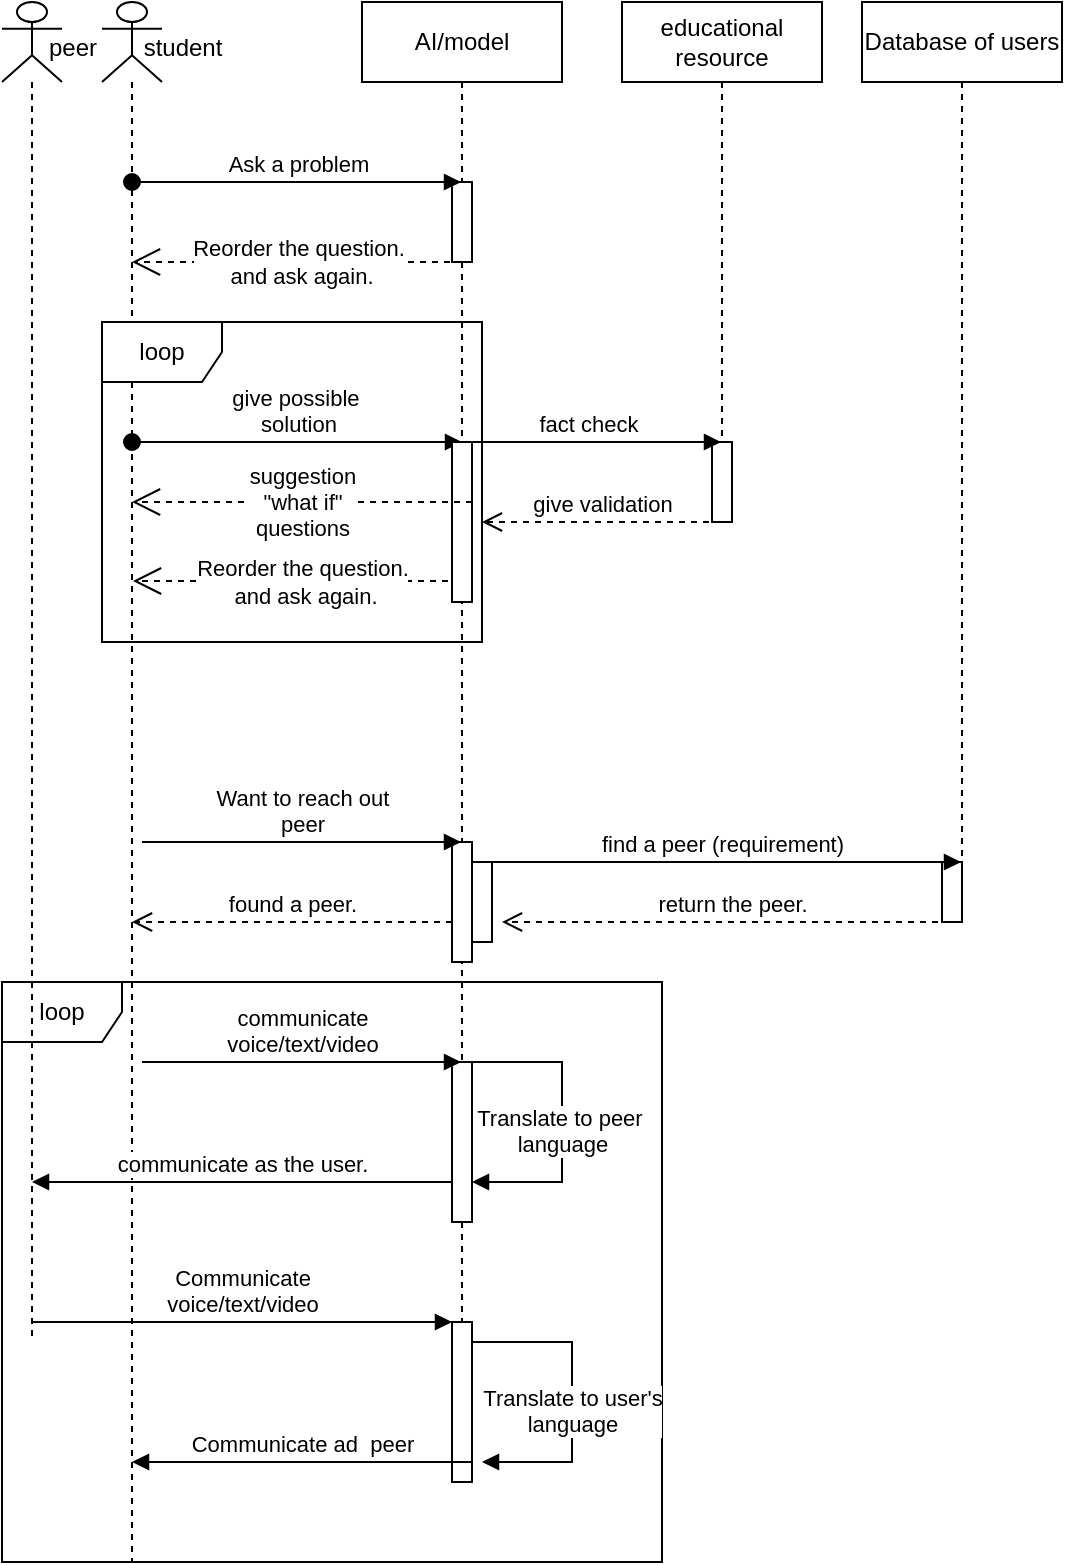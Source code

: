 <mxfile version="24.2.0" type="github">
  <diagram name="Page-1" id="13e1069c-82ec-6db2-03f1-153e76fe0fe0">
    <mxGraphModel dx="1051" dy="603" grid="1" gridSize="10" guides="1" tooltips="1" connect="1" arrows="1" fold="1" page="1" pageScale="1" pageWidth="1100" pageHeight="850" background="none" math="0" shadow="0">
      <root>
        <mxCell id="0" />
        <mxCell id="1" parent="0" />
        <mxCell id="canKTwCSgxvvIPsZ8-hY-15" value="educational resource" style="shape=umlLifeline;perimeter=lifelinePerimeter;whiteSpace=wrap;html=1;container=1;dropTarget=0;collapsible=0;recursiveResize=0;outlineConnect=0;portConstraint=eastwest;newEdgeStyle={&quot;curved&quot;:0,&quot;rounded&quot;:0};" vertex="1" parent="1">
          <mxGeometry x="340" y="70" width="100" height="260" as="geometry" />
        </mxCell>
        <mxCell id="canKTwCSgxvvIPsZ8-hY-68" value="" style="html=1;points=[[0,0,0,0,5],[0,1,0,0,-5],[1,0,0,0,5],[1,1,0,0,-5]];perimeter=orthogonalPerimeter;outlineConnect=0;targetShapes=umlLifeline;portConstraint=eastwest;newEdgeStyle={&quot;curved&quot;:0,&quot;rounded&quot;:0};" vertex="1" parent="canKTwCSgxvvIPsZ8-hY-15">
          <mxGeometry x="45" y="220" width="10" height="40" as="geometry" />
        </mxCell>
        <mxCell id="canKTwCSgxvvIPsZ8-hY-16" value="AI/model" style="shape=umlLifeline;perimeter=lifelinePerimeter;whiteSpace=wrap;html=1;container=1;dropTarget=0;collapsible=0;recursiveResize=0;outlineConnect=0;portConstraint=eastwest;newEdgeStyle={&quot;curved&quot;:0,&quot;rounded&quot;:0};" vertex="1" parent="1">
          <mxGeometry x="210" y="70" width="100" height="740" as="geometry" />
        </mxCell>
        <mxCell id="canKTwCSgxvvIPsZ8-hY-42" value="" style="html=1;points=[[0,0,0,0,5],[0,1,0,0,-5],[1,0,0,0,5],[1,1,0,0,-5]];perimeter=orthogonalPerimeter;outlineConnect=0;targetShapes=umlLifeline;portConstraint=eastwest;newEdgeStyle={&quot;curved&quot;:0,&quot;rounded&quot;:0};" vertex="1" parent="canKTwCSgxvvIPsZ8-hY-16">
          <mxGeometry x="45" y="90" width="10" height="40" as="geometry" />
        </mxCell>
        <mxCell id="canKTwCSgxvvIPsZ8-hY-43" value="" style="html=1;points=[[0,0,0,0,5],[0,1,0,0,-5],[1,0,0,0,5],[1,1,0,0,-5]];perimeter=orthogonalPerimeter;outlineConnect=0;targetShapes=umlLifeline;portConstraint=eastwest;newEdgeStyle={&quot;curved&quot;:0,&quot;rounded&quot;:0};" vertex="1" parent="canKTwCSgxvvIPsZ8-hY-16">
          <mxGeometry x="45" y="420" width="10" height="60" as="geometry" />
        </mxCell>
        <mxCell id="canKTwCSgxvvIPsZ8-hY-44" value="" style="html=1;points=[[0,0,0,0,5],[0,1,0,0,-5],[1,0,0,0,5],[1,1,0,0,-5]];perimeter=orthogonalPerimeter;outlineConnect=0;targetShapes=umlLifeline;portConstraint=eastwest;newEdgeStyle={&quot;curved&quot;:0,&quot;rounded&quot;:0};" vertex="1" parent="canKTwCSgxvvIPsZ8-hY-16">
          <mxGeometry x="55" y="430" width="10" height="40" as="geometry" />
        </mxCell>
        <mxCell id="canKTwCSgxvvIPsZ8-hY-53" value="" style="html=1;points=[[0,0,0,0,5],[0,1,0,0,-5],[1,0,0,0,5],[1,1,0,0,-5]];perimeter=orthogonalPerimeter;outlineConnect=0;targetShapes=umlLifeline;portConstraint=eastwest;newEdgeStyle={&quot;curved&quot;:0,&quot;rounded&quot;:0};" vertex="1" parent="canKTwCSgxvvIPsZ8-hY-16">
          <mxGeometry x="45" y="530" width="10" height="80" as="geometry" />
        </mxCell>
        <mxCell id="canKTwCSgxvvIPsZ8-hY-63" value="" style="html=1;points=[[0,0,0,0,5],[0,1,0,0,-5],[1,0,0,0,5],[1,1,0,0,-5]];perimeter=orthogonalPerimeter;outlineConnect=0;targetShapes=umlLifeline;portConstraint=eastwest;newEdgeStyle={&quot;curved&quot;:0,&quot;rounded&quot;:0};" vertex="1" parent="canKTwCSgxvvIPsZ8-hY-16">
          <mxGeometry x="45" y="660" width="10" height="80" as="geometry" />
        </mxCell>
        <mxCell id="canKTwCSgxvvIPsZ8-hY-17" value="Ask a problem" style="html=1;verticalAlign=bottom;startArrow=oval;startFill=1;endArrow=block;startSize=8;curved=0;rounded=0;" edge="1" parent="1" source="canKTwCSgxvvIPsZ8-hY-19">
          <mxGeometry width="60" relative="1" as="geometry">
            <mxPoint x="100" y="160" as="sourcePoint" />
            <mxPoint x="259.5" y="160" as="targetPoint" />
          </mxGeometry>
        </mxCell>
        <mxCell id="canKTwCSgxvvIPsZ8-hY-18" value="Reorder the question.&lt;div&gt;&amp;nbsp;and ask again.&lt;/div&gt;" style="endArrow=open;endSize=12;dashed=1;html=1;rounded=0;" edge="1" parent="1" target="canKTwCSgxvvIPsZ8-hY-19">
          <mxGeometry width="160" relative="1" as="geometry">
            <mxPoint x="260" y="200" as="sourcePoint" />
            <mxPoint x="100" y="200" as="targetPoint" />
          </mxGeometry>
        </mxCell>
        <mxCell id="canKTwCSgxvvIPsZ8-hY-19" value="" style="shape=umlLifeline;perimeter=lifelinePerimeter;whiteSpace=wrap;html=1;container=1;dropTarget=0;collapsible=0;recursiveResize=0;outlineConnect=0;portConstraint=eastwest;newEdgeStyle={&quot;curved&quot;:0,&quot;rounded&quot;:0};participant=umlActor;" vertex="1" parent="1">
          <mxGeometry x="80" y="70" width="30" height="780" as="geometry" />
        </mxCell>
        <mxCell id="canKTwCSgxvvIPsZ8-hY-20" value="student" style="text;html=1;align=center;verticalAlign=middle;resizable=0;points=[];autosize=1;strokeColor=none;fillColor=none;" vertex="1" parent="1">
          <mxGeometry x="90" y="78" width="60" height="30" as="geometry" />
        </mxCell>
        <mxCell id="canKTwCSgxvvIPsZ8-hY-22" value="peer" style="text;html=1;align=center;verticalAlign=middle;resizable=0;points=[];autosize=1;strokeColor=none;fillColor=none;" vertex="1" parent="1">
          <mxGeometry x="40" y="78" width="50" height="30" as="geometry" />
        </mxCell>
        <mxCell id="canKTwCSgxvvIPsZ8-hY-24" value="give possible&amp;nbsp;&lt;div&gt;solution&lt;/div&gt;" style="html=1;verticalAlign=bottom;startArrow=oval;startFill=1;endArrow=block;startSize=8;curved=0;rounded=0;" edge="1" parent="1" source="canKTwCSgxvvIPsZ8-hY-19">
          <mxGeometry x="0.003" width="60" relative="1" as="geometry">
            <mxPoint x="100.0" y="290" as="sourcePoint" />
            <mxPoint x="260" y="290" as="targetPoint" />
            <mxPoint as="offset" />
          </mxGeometry>
        </mxCell>
        <mxCell id="canKTwCSgxvvIPsZ8-hY-25" value="Reorder the question.&lt;div&gt;&amp;nbsp;and ask again.&lt;/div&gt;" style="endArrow=open;endSize=12;dashed=1;html=1;rounded=0;entryX=0.333;entryY=0.448;entryDx=0;entryDy=0;entryPerimeter=0;" edge="1" parent="1">
          <mxGeometry width="160" relative="1" as="geometry">
            <mxPoint x="265" y="359.5" as="sourcePoint" />
            <mxPoint x="95.49" y="359.5" as="targetPoint" />
          </mxGeometry>
        </mxCell>
        <mxCell id="canKTwCSgxvvIPsZ8-hY-26" value="loop" style="shape=umlFrame;whiteSpace=wrap;html=1;pointerEvents=0;" vertex="1" parent="1">
          <mxGeometry x="80" y="230" width="190" height="160" as="geometry" />
        </mxCell>
        <mxCell id="canKTwCSgxvvIPsZ8-hY-31" value="" style="html=1;points=[[0,0,0,0,5],[0,1,0,0,-5],[1,0,0,0,5],[1,1,0,0,-5]];perimeter=orthogonalPerimeter;outlineConnect=0;targetShapes=umlLifeline;portConstraint=eastwest;newEdgeStyle={&quot;curved&quot;:0,&quot;rounded&quot;:0};" vertex="1" parent="1">
          <mxGeometry x="255" y="290" width="10" height="80" as="geometry" />
        </mxCell>
        <mxCell id="canKTwCSgxvvIPsZ8-hY-34" value="fact check" style="html=1;verticalAlign=bottom;endArrow=block;curved=0;rounded=0;" edge="1" parent="1" target="canKTwCSgxvvIPsZ8-hY-15">
          <mxGeometry width="80" relative="1" as="geometry">
            <mxPoint x="255" y="290" as="sourcePoint" />
            <mxPoint x="335" y="290" as="targetPoint" />
          </mxGeometry>
        </mxCell>
        <mxCell id="canKTwCSgxvvIPsZ8-hY-37" value="suggestion&lt;div&gt;&quot;what if&quot;&lt;/div&gt;&lt;div&gt;questions&lt;/div&gt;" style="endArrow=open;endSize=12;dashed=1;html=1;rounded=0;entryX=0.333;entryY=0.448;entryDx=0;entryDy=0;entryPerimeter=0;" edge="1" parent="1">
          <mxGeometry width="160" relative="1" as="geometry">
            <mxPoint x="265" y="320" as="sourcePoint" />
            <mxPoint x="95" y="320" as="targetPoint" />
          </mxGeometry>
        </mxCell>
        <mxCell id="canKTwCSgxvvIPsZ8-hY-39" value="give validation" style="html=1;verticalAlign=bottom;endArrow=open;dashed=1;endSize=8;curved=0;rounded=0;" edge="1" parent="1" source="canKTwCSgxvvIPsZ8-hY-15">
          <mxGeometry relative="1" as="geometry">
            <mxPoint x="350" y="330" as="sourcePoint" />
            <mxPoint x="270" y="330" as="targetPoint" />
          </mxGeometry>
        </mxCell>
        <mxCell id="canKTwCSgxvvIPsZ8-hY-40" value="Want to reach out&lt;div&gt;peer&lt;/div&gt;" style="html=1;verticalAlign=bottom;endArrow=block;curved=0;rounded=0;" edge="1" parent="1" target="canKTwCSgxvvIPsZ8-hY-16">
          <mxGeometry width="80" relative="1" as="geometry">
            <mxPoint x="100" y="490" as="sourcePoint" />
            <mxPoint x="230.5" y="490" as="targetPoint" />
          </mxGeometry>
        </mxCell>
        <mxCell id="canKTwCSgxvvIPsZ8-hY-48" value="Database of users" style="shape=umlLifeline;perimeter=lifelinePerimeter;whiteSpace=wrap;html=1;container=1;dropTarget=0;collapsible=0;recursiveResize=0;outlineConnect=0;portConstraint=eastwest;newEdgeStyle={&quot;curved&quot;:0,&quot;rounded&quot;:0};" vertex="1" parent="1">
          <mxGeometry x="460" y="70" width="100" height="460" as="geometry" />
        </mxCell>
        <mxCell id="canKTwCSgxvvIPsZ8-hY-69" value="" style="html=1;points=[[0,0,0,0,5],[0,1,0,0,-5],[1,0,0,0,5],[1,1,0,0,-5]];perimeter=orthogonalPerimeter;outlineConnect=0;targetShapes=umlLifeline;portConstraint=eastwest;newEdgeStyle={&quot;curved&quot;:0,&quot;rounded&quot;:0};" vertex="1" parent="canKTwCSgxvvIPsZ8-hY-48">
          <mxGeometry x="40" y="430" width="10" height="30" as="geometry" />
        </mxCell>
        <mxCell id="canKTwCSgxvvIPsZ8-hY-49" value="find a peer (requirement)" style="html=1;verticalAlign=bottom;endArrow=block;curved=0;rounded=0;" edge="1" parent="1" target="canKTwCSgxvvIPsZ8-hY-48">
          <mxGeometry x="0.002" width="80" relative="1" as="geometry">
            <mxPoint x="270" y="500" as="sourcePoint" />
            <mxPoint x="350" y="500" as="targetPoint" />
            <mxPoint as="offset" />
          </mxGeometry>
        </mxCell>
        <mxCell id="canKTwCSgxvvIPsZ8-hY-50" value="return the peer." style="html=1;verticalAlign=bottom;endArrow=open;dashed=1;endSize=8;curved=0;rounded=0;" edge="1" parent="1">
          <mxGeometry relative="1" as="geometry">
            <mxPoint x="510" y="530" as="sourcePoint" />
            <mxPoint x="280" y="530" as="targetPoint" />
          </mxGeometry>
        </mxCell>
        <mxCell id="canKTwCSgxvvIPsZ8-hY-51" value="found a peer." style="html=1;verticalAlign=bottom;endArrow=open;dashed=1;endSize=8;curved=0;rounded=0;" edge="1" parent="1" target="canKTwCSgxvvIPsZ8-hY-19">
          <mxGeometry x="-0.003" relative="1" as="geometry">
            <mxPoint x="255" y="530" as="sourcePoint" />
            <mxPoint x="175" y="530" as="targetPoint" />
            <mxPoint as="offset" />
          </mxGeometry>
        </mxCell>
        <mxCell id="canKTwCSgxvvIPsZ8-hY-52" value="communicate&lt;div&gt;voice/text/video&lt;/div&gt;" style="html=1;verticalAlign=bottom;endArrow=block;curved=0;rounded=0;" edge="1" parent="1" target="canKTwCSgxvvIPsZ8-hY-16">
          <mxGeometry width="80" relative="1" as="geometry">
            <mxPoint x="100" y="600" as="sourcePoint" />
            <mxPoint x="170" y="600" as="targetPoint" />
          </mxGeometry>
        </mxCell>
        <mxCell id="canKTwCSgxvvIPsZ8-hY-54" value="Translate to peer&amp;nbsp;&lt;div&gt;language&lt;/div&gt;" style="html=1;verticalAlign=bottom;endArrow=block;rounded=0;edgeStyle=orthogonalEdgeStyle;" edge="1" parent="1" target="canKTwCSgxvvIPsZ8-hY-53">
          <mxGeometry x="0.29" width="80" relative="1" as="geometry">
            <mxPoint x="260" y="600" as="sourcePoint" />
            <mxPoint x="310" y="670" as="targetPoint" />
            <Array as="points">
              <mxPoint x="310" y="600" />
              <mxPoint x="310" y="660" />
            </Array>
            <mxPoint as="offset" />
          </mxGeometry>
        </mxCell>
        <mxCell id="canKTwCSgxvvIPsZ8-hY-58" value="communicate as the user." style="html=1;verticalAlign=bottom;endArrow=block;curved=0;rounded=0;" edge="1" parent="1" target="canKTwCSgxvvIPsZ8-hY-21">
          <mxGeometry width="80" relative="1" as="geometry">
            <mxPoint x="255" y="660" as="sourcePoint" />
            <mxPoint x="175" y="660" as="targetPoint" />
          </mxGeometry>
        </mxCell>
        <mxCell id="canKTwCSgxvvIPsZ8-hY-59" value="loop" style="shape=umlFrame;whiteSpace=wrap;html=1;pointerEvents=0;" vertex="1" parent="1">
          <mxGeometry x="30" y="560" width="330" height="290" as="geometry" />
        </mxCell>
        <mxCell id="canKTwCSgxvvIPsZ8-hY-64" value="Communicate&lt;div&gt;voice/text/video&lt;/div&gt;" style="html=1;verticalAlign=bottom;endArrow=block;curved=0;rounded=0;" edge="1" parent="1" source="canKTwCSgxvvIPsZ8-hY-21" target="canKTwCSgxvvIPsZ8-hY-63">
          <mxGeometry width="80" relative="1" as="geometry">
            <mxPoint x="50" y="740" as="sourcePoint" />
            <mxPoint x="130" y="740" as="targetPoint" />
          </mxGeometry>
        </mxCell>
        <mxCell id="canKTwCSgxvvIPsZ8-hY-66" value="Translate to user&#39;s&lt;div&gt;language&lt;/div&gt;" style="html=1;verticalAlign=bottom;endArrow=block;rounded=0;edgeStyle=orthogonalEdgeStyle;" edge="1" parent="1">
          <mxGeometry x="0.29" width="80" relative="1" as="geometry">
            <mxPoint x="265" y="740" as="sourcePoint" />
            <mxPoint x="270" y="800" as="targetPoint" />
            <Array as="points">
              <mxPoint x="315" y="740" />
              <mxPoint x="315" y="800" />
            </Array>
            <mxPoint as="offset" />
          </mxGeometry>
        </mxCell>
        <mxCell id="canKTwCSgxvvIPsZ8-hY-67" value="Communicate ad&amp;nbsp; peer" style="html=1;verticalAlign=bottom;endArrow=block;curved=0;rounded=0;" edge="1" parent="1" target="canKTwCSgxvvIPsZ8-hY-19">
          <mxGeometry width="80" relative="1" as="geometry">
            <mxPoint x="265" y="800" as="sourcePoint" />
            <mxPoint x="185" y="800" as="targetPoint" />
          </mxGeometry>
        </mxCell>
        <mxCell id="canKTwCSgxvvIPsZ8-hY-21" value="" style="shape=umlLifeline;perimeter=lifelinePerimeter;whiteSpace=wrap;html=1;container=1;dropTarget=0;collapsible=0;recursiveResize=0;outlineConnect=0;portConstraint=eastwest;newEdgeStyle={&quot;curved&quot;:0,&quot;rounded&quot;:0};participant=umlActor;" vertex="1" parent="1">
          <mxGeometry x="30" y="70" width="30" height="670" as="geometry" />
        </mxCell>
      </root>
    </mxGraphModel>
  </diagram>
</mxfile>
